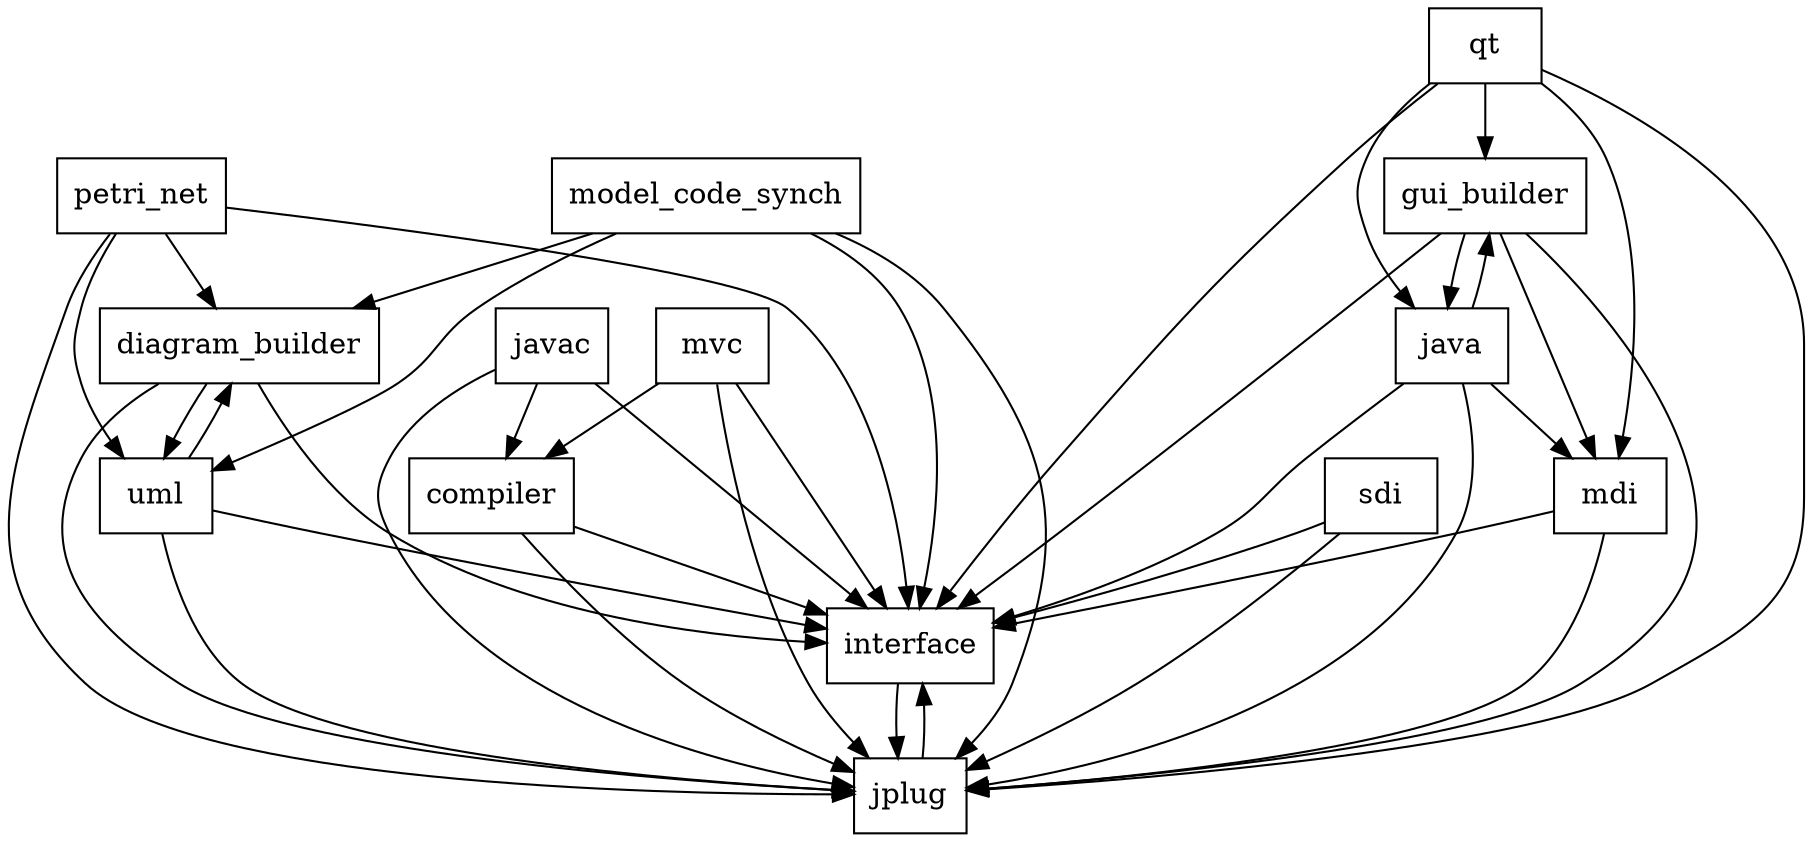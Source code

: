 digraph{
graph [rankdir=TB];
node [shape=box];
edge [arrowhead=normal];
0[label="javac",]
1[label="diagram_builder",]
2[label="interface",]
3[label="gui_builder",]
4[label="model_code_synch",]
5[label="uml",]
6[label="jplug",]
7[label="mvc",]
8[label="petri_net",]
9[label="mdi",]
10[label="compiler",]
11[label="sdi",]
12[label="java",]
13[label="qt",]
0->2[label="",]
0->6[label="",]
0->10[label="",]
1->2[label="",]
1->5[label="",]
1->6[label="",]
2->6[label="",]
3->2[label="",]
3->6[label="",]
3->9[label="",]
3->12[label="",]
4->1[label="",]
4->2[label="",]
4->5[label="",]
4->6[label="",]
5->1[label="",]
5->2[label="",]
5->6[label="",]
6->2[label="",]
7->2[label="",]
7->6[label="",]
7->10[label="",]
8->1[label="",]
8->2[label="",]
8->5[label="",]
8->6[label="",]
9->2[label="",]
9->6[label="",]
10->2[label="",]
10->6[label="",]
11->2[label="",]
11->6[label="",]
12->2[label="",]
12->3[label="",]
12->6[label="",]
12->9[label="",]
13->2[label="",]
13->3[label="",]
13->6[label="",]
13->9[label="",]
13->12[label="",]
}
